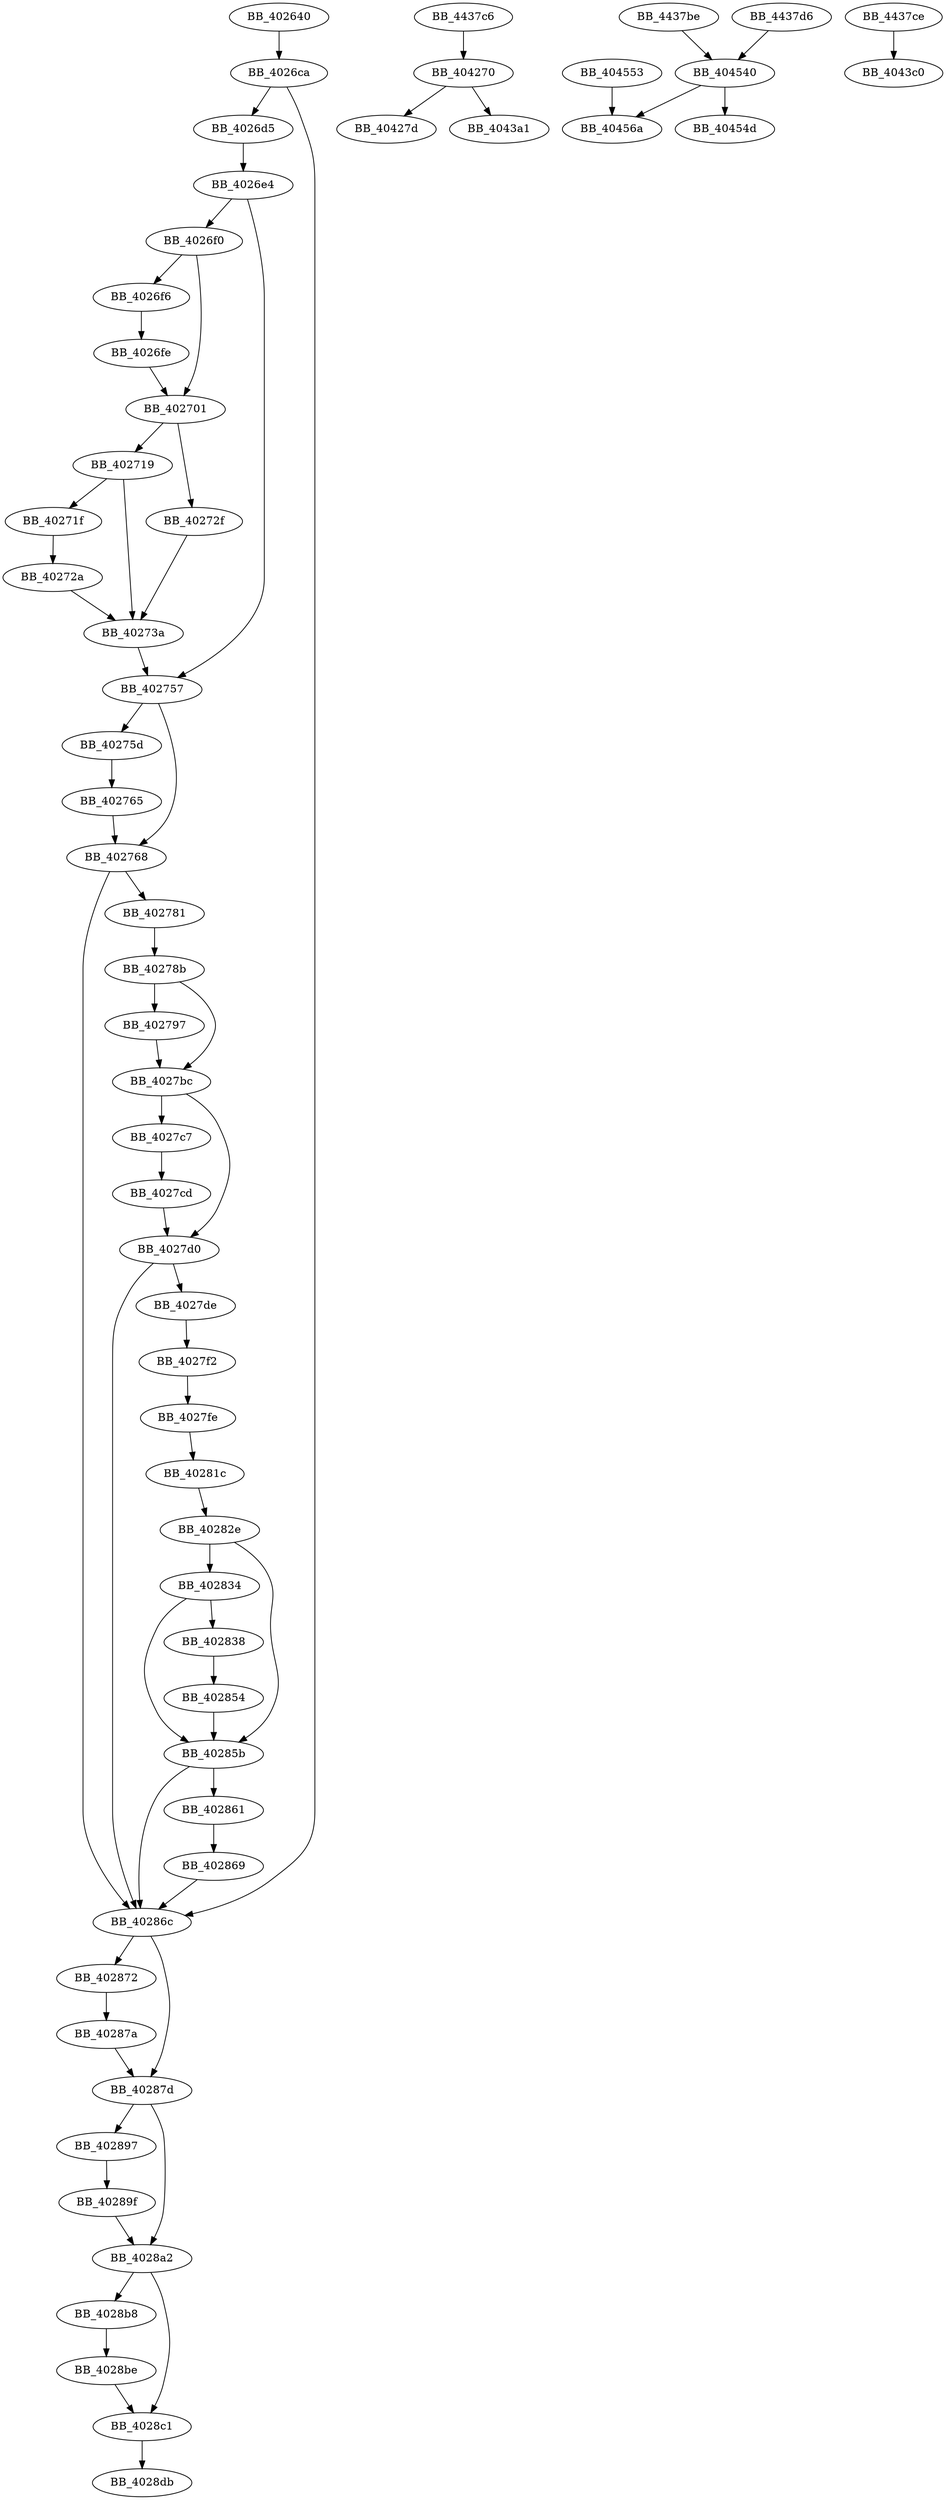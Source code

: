 DiGraph sub_402640{
BB_402640->BB_4026ca
BB_4026ca->BB_4026d5
BB_4026ca->BB_40286c
BB_4026d5->BB_4026e4
BB_4026e4->BB_4026f0
BB_4026e4->BB_402757
BB_4026f0->BB_4026f6
BB_4026f0->BB_402701
BB_4026f6->BB_4026fe
BB_4026fe->BB_402701
BB_402701->BB_402719
BB_402701->BB_40272f
BB_402719->BB_40271f
BB_402719->BB_40273a
BB_40271f->BB_40272a
BB_40272a->BB_40273a
BB_40272f->BB_40273a
BB_40273a->BB_402757
BB_402757->BB_40275d
BB_402757->BB_402768
BB_40275d->BB_402765
BB_402765->BB_402768
BB_402768->BB_402781
BB_402768->BB_40286c
BB_402781->BB_40278b
BB_40278b->BB_402797
BB_40278b->BB_4027bc
BB_402797->BB_4027bc
BB_4027bc->BB_4027c7
BB_4027bc->BB_4027d0
BB_4027c7->BB_4027cd
BB_4027cd->BB_4027d0
BB_4027d0->BB_4027de
BB_4027d0->BB_40286c
BB_4027de->BB_4027f2
BB_4027f2->BB_4027fe
BB_4027fe->BB_40281c
BB_40281c->BB_40282e
BB_40282e->BB_402834
BB_40282e->BB_40285b
BB_402834->BB_402838
BB_402834->BB_40285b
BB_402838->BB_402854
BB_402854->BB_40285b
BB_40285b->BB_402861
BB_40285b->BB_40286c
BB_402861->BB_402869
BB_402869->BB_40286c
BB_40286c->BB_402872
BB_40286c->BB_40287d
BB_402872->BB_40287a
BB_40287a->BB_40287d
BB_40287d->BB_402897
BB_40287d->BB_4028a2
BB_402897->BB_40289f
BB_40289f->BB_4028a2
BB_4028a2->BB_4028b8
BB_4028a2->BB_4028c1
BB_4028b8->BB_4028be
BB_4028be->BB_4028c1
BB_4028c1->BB_4028db
BB_404270->BB_40427d
BB_404270->BB_4043a1
BB_404540->BB_40454d
BB_404540->BB_40456a
BB_404553->BB_40456a
BB_4437be->BB_404540
BB_4437c6->BB_404270
BB_4437ce->BB_4043c0
BB_4437d6->BB_404540
}
